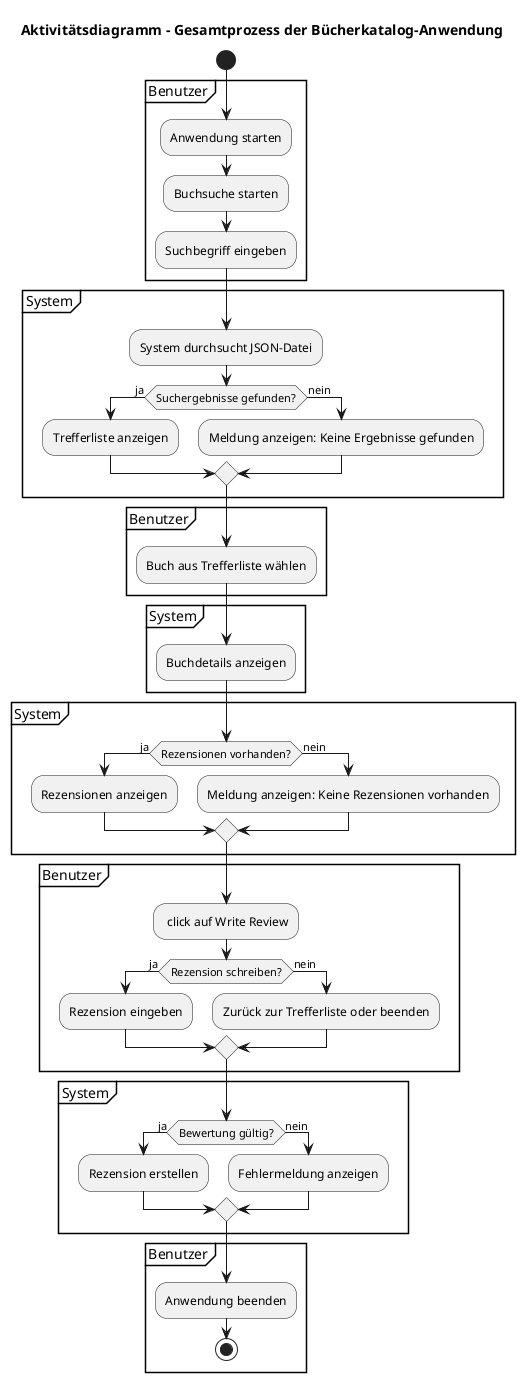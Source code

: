 @startuml
' Titel des Diagramms
title Aktivitätsdiagramm – Gesamtprozess der Bücherkatalog-Anwendung
start
' Partitionen definieren
partition Benutzer {
  :Anwendung starten;
  :Buchsuche starten;
  :Suchbegriff eingeben;
}

partition System {
  :System durchsucht JSON-Datei;
  if (Suchergebnisse gefunden?) then (ja)
    :Trefferliste anzeigen;
  else (nein)
    :Meldung anzeigen: Keine Ergebnisse gefunden;
  endif
}

partition Benutzer {
  :Buch aus Trefferliste wählen;
}

partition System {
    :Buchdetails anzeigen;
}


partition System {
    if (Rezensionen vorhanden?) then (ja)
      :Rezensionen anzeigen;
    else (nein)
      :Meldung anzeigen: Keine Rezensionen vorhanden;
  endif
}

partition Benutzer {
  : click auf Write Review;
  if (Rezension schreiben?) then (ja)
    :Rezension eingeben;
  else (nein)
    :Zurück zur Trefferliste oder beenden;
  endif
}

partition System {
  if (Bewertung gültig?) then (ja)
  :Rezension erstellen;
else (nein)
  :Fehlermeldung anzeigen;
endif

}

partition Benutzer {
  :Anwendung beenden;
  stop
}

@enduml
